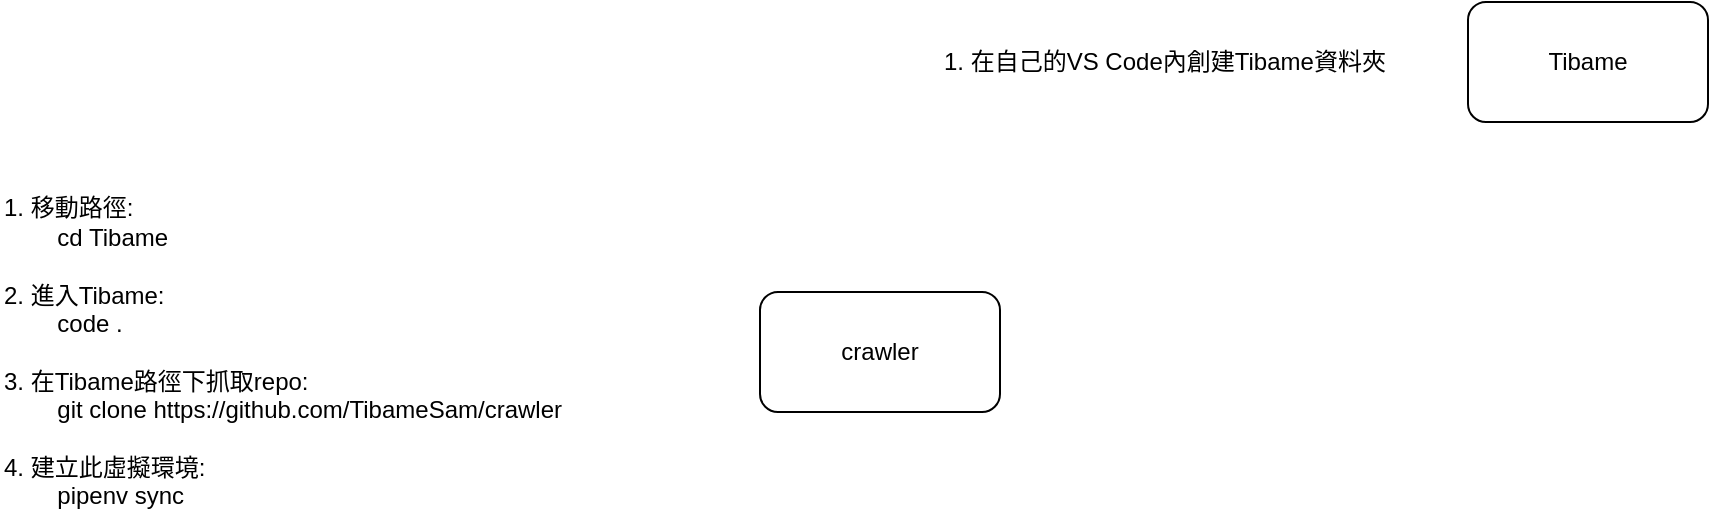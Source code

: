 <mxfile version="27.2.0">
  <diagram name="第 1 页" id="4IonkcLgdpNc1y5kF-Uf">
    <mxGraphModel dx="2253" dy="743" grid="1" gridSize="10" guides="1" tooltips="1" connect="1" arrows="1" fold="1" page="1" pageScale="1" pageWidth="827" pageHeight="1169" math="0" shadow="0">
      <root>
        <mxCell id="0" />
        <mxCell id="1" parent="0" />
        <mxCell id="vj-_aE5Fy5tXKld0EFDE-1" value="Tibame" style="rounded=1;whiteSpace=wrap;html=1;" parent="1" vertex="1">
          <mxGeometry x="354" y="150" width="120" height="60" as="geometry" />
        </mxCell>
        <mxCell id="OP8Zx7TZnXacYfXv5dEU-1" value="1. 在自己的VS Code內創建Tibame資料夾" style="text;html=1;align=left;verticalAlign=middle;resizable=0;points=[];autosize=1;strokeColor=none;fillColor=none;" vertex="1" parent="1">
          <mxGeometry x="90" y="165" width="240" height="30" as="geometry" />
        </mxCell>
        <mxCell id="OP8Zx7TZnXacYfXv5dEU-3" value="&lt;div&gt;1. 移動路徑: &lt;br&gt;&lt;span style=&quot;white-space: pre;&quot;&gt;&#x9;&lt;/span&gt;cd Tibame&lt;br&gt;&lt;br&gt;&lt;/div&gt;&lt;div&gt;2. 進入Tibame: &lt;br&gt;&lt;span style=&quot;white-space: pre;&quot;&gt;&#x9;&lt;/span&gt;code .&lt;br&gt;&lt;br&gt;&lt;/div&gt;&lt;div&gt;3. 在Tibame路徑下抓取repo:&amp;nbsp;&lt;br&gt;&lt;span style=&quot;background-color: transparent; color: light-dark(rgb(0, 0, 0), rgb(255, 255, 255));&quot;&gt;&lt;span style=&quot;white-space: pre;&quot;&gt;&#x9;&lt;/span&gt;git clone https://github.com/TibameSam/crawler&lt;br&gt;&lt;br&gt;&lt;/span&gt;&lt;/div&gt;&lt;div&gt;4. 建立此虛擬環境: &lt;br&gt;&lt;span style=&quot;white-space: pre;&quot;&gt;&#x9;&lt;/span&gt;pipenv sync&amp;nbsp;&lt;/div&gt;" style="text;html=1;align=left;verticalAlign=middle;resizable=0;points=[];autosize=1;strokeColor=none;fillColor=none;" vertex="1" parent="1">
          <mxGeometry x="-380" y="240" width="300" height="170" as="geometry" />
        </mxCell>
        <mxCell id="OP8Zx7TZnXacYfXv5dEU-4" value="crawler" style="rounded=1;whiteSpace=wrap;html=1;" vertex="1" parent="1">
          <mxGeometry y="295" width="120" height="60" as="geometry" />
        </mxCell>
      </root>
    </mxGraphModel>
  </diagram>
</mxfile>
